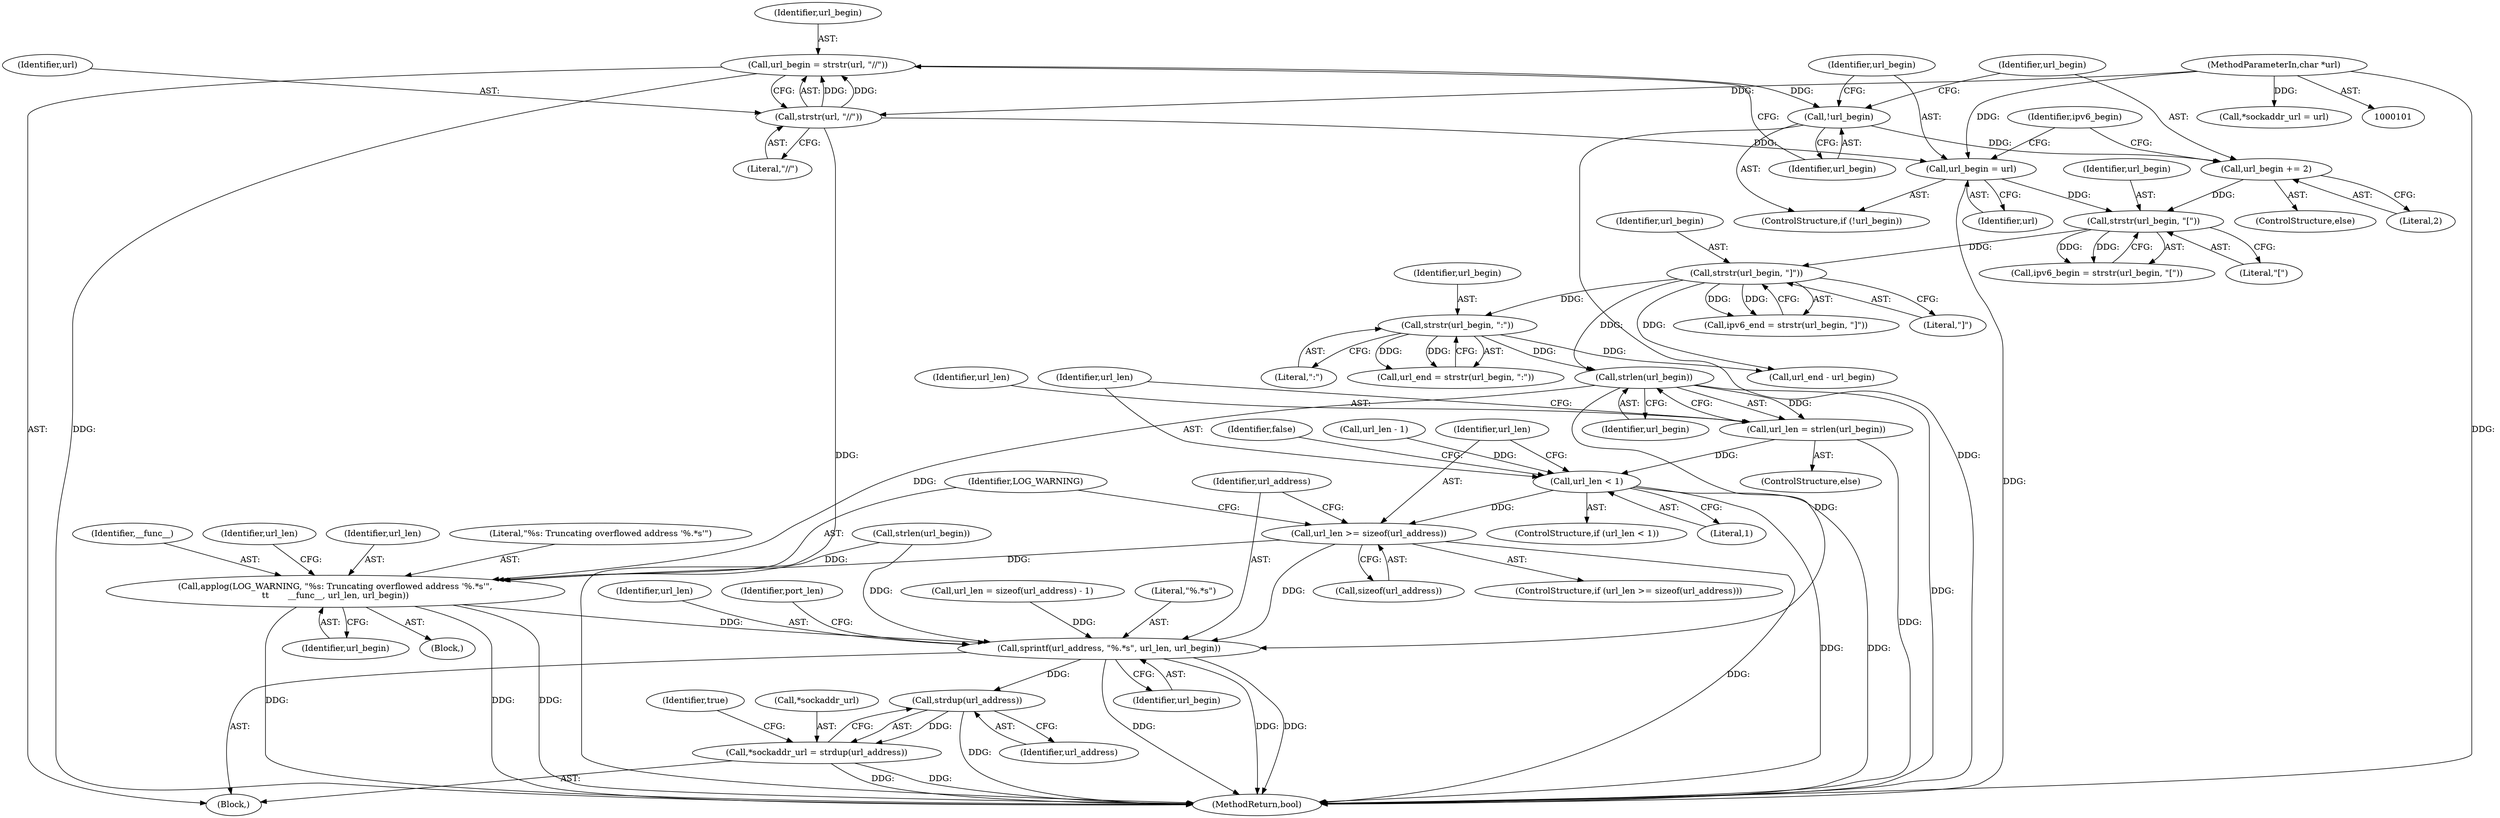 digraph "0_sgminer_b65574bef233474e915fdf18614aa211e31cc6c2@API" {
"1000199" [label="(Call,strlen(url_begin))"];
"1000166" [label="(Call,strstr(url_begin, \":\"))"];
"1000147" [label="(Call,strstr(url_begin, \"]\"))"];
"1000142" [label="(Call,strstr(url_begin, \"[\"))"];
"1000133" [label="(Call,url_begin = url)"];
"1000127" [label="(Call,strstr(url, \"//\"))"];
"1000102" [label="(MethodParameterIn,char *url)"];
"1000137" [label="(Call,url_begin += 2)"];
"1000131" [label="(Call,!url_begin)"];
"1000125" [label="(Call,url_begin = strstr(url, \"//\"))"];
"1000197" [label="(Call,url_len = strlen(url_begin))"];
"1000202" [label="(Call,url_len < 1)"];
"1000208" [label="(Call,url_len >= sizeof(url_address))"];
"1000213" [label="(Call,applog(LOG_WARNING, \"%s: Truncating overflowed address '%.*s'\",\n\t\t       __func__, url_len, url_begin))"];
"1000225" [label="(Call,sprintf(url_address, \"%.*s\", url_len, url_begin))"];
"1000263" [label="(Call,strdup(url_address))"];
"1000260" [label="(Call,*sockaddr_url = strdup(url_address))"];
"1000166" [label="(Call,strstr(url_begin, \":\"))"];
"1000217" [label="(Identifier,url_len)"];
"1000135" [label="(Identifier,url)"];
"1000226" [label="(Identifier,url_address)"];
"1000219" [label="(Call,url_len = sizeof(url_address) - 1)"];
"1000198" [label="(Identifier,url_len)"];
"1000263" [label="(Call,strdup(url_address))"];
"1000138" [label="(Identifier,url_begin)"];
"1000197" [label="(Call,url_len = strlen(url_begin))"];
"1000129" [label="(Literal,\"//\")"];
"1000128" [label="(Identifier,url)"];
"1000261" [label="(Call,*sockaddr_url)"];
"1000225" [label="(Call,sprintf(url_address, \"%.*s\", url_len, url_begin))"];
"1000215" [label="(Literal,\"%s: Truncating overflowed address '%.*s'\")"];
"1000142" [label="(Call,strstr(url_begin, \"[\"))"];
"1000201" [label="(ControlStructure,if (url_len < 1))"];
"1000127" [label="(Call,strstr(url, \"//\"))"];
"1000132" [label="(Identifier,url_begin)"];
"1000213" [label="(Call,applog(LOG_WARNING, \"%s: Truncating overflowed address '%.*s'\",\n\t\t       __func__, url_len, url_begin))"];
"1000130" [label="(ControlStructure,if (!url_begin))"];
"1000199" [label="(Call,strlen(url_begin))"];
"1000204" [label="(Literal,1)"];
"1000266" [label="(Identifier,true)"];
"1000214" [label="(Identifier,LOG_WARNING)"];
"1000148" [label="(Identifier,url_begin)"];
"1000203" [label="(Identifier,url_len)"];
"1000136" [label="(ControlStructure,else)"];
"1000209" [label="(Identifier,url_len)"];
"1000125" [label="(Call,url_begin = strstr(url, \"//\"))"];
"1000216" [label="(Identifier,__func__)"];
"1000229" [label="(Identifier,url_begin)"];
"1000168" [label="(Literal,\":\")"];
"1000140" [label="(Call,ipv6_begin = strstr(url_begin, \"[\"))"];
"1000143" [label="(Identifier,url_begin)"];
"1000200" [label="(Identifier,url_begin)"];
"1000264" [label="(Identifier,url_address)"];
"1000167" [label="(Identifier,url_begin)"];
"1000134" [label="(Identifier,url_begin)"];
"1000196" [label="(ControlStructure,else)"];
"1000131" [label="(Call,!url_begin)"];
"1000206" [label="(Identifier,false)"];
"1000174" [label="(Call,url_end - url_begin)"];
"1000210" [label="(Call,sizeof(url_address))"];
"1000149" [label="(Literal,\"]\")"];
"1000121" [label="(Call,*sockaddr_url = url)"];
"1000133" [label="(Call,url_begin = url)"];
"1000102" [label="(MethodParameterIn,char *url)"];
"1000164" [label="(Call,url_end = strstr(url_begin, \":\"))"];
"1000260" [label="(Call,*sockaddr_url = strdup(url_address))"];
"1000182" [label="(Call,url_len - 1)"];
"1000141" [label="(Identifier,ipv6_begin)"];
"1000208" [label="(Call,url_len >= sizeof(url_address))"];
"1000220" [label="(Identifier,url_len)"];
"1000227" [label="(Literal,\"%.*s\")"];
"1000147" [label="(Call,strstr(url_begin, \"]\"))"];
"1000218" [label="(Identifier,url_begin)"];
"1000145" [label="(Call,ipv6_end = strstr(url_begin, \"]\"))"];
"1000126" [label="(Identifier,url_begin)"];
"1000180" [label="(Call,strlen(url_begin))"];
"1000105" [label="(Block,)"];
"1000212" [label="(Block,)"];
"1000139" [label="(Literal,2)"];
"1000207" [label="(ControlStructure,if (url_len >= sizeof(url_address)))"];
"1000228" [label="(Identifier,url_len)"];
"1000267" [label="(MethodReturn,bool)"];
"1000144" [label="(Literal,\"[\")"];
"1000137" [label="(Call,url_begin += 2)"];
"1000231" [label="(Identifier,port_len)"];
"1000202" [label="(Call,url_len < 1)"];
"1000199" -> "1000197"  [label="AST: "];
"1000199" -> "1000200"  [label="CFG: "];
"1000200" -> "1000199"  [label="AST: "];
"1000197" -> "1000199"  [label="CFG: "];
"1000199" -> "1000267"  [label="DDG: "];
"1000199" -> "1000197"  [label="DDG: "];
"1000166" -> "1000199"  [label="DDG: "];
"1000147" -> "1000199"  [label="DDG: "];
"1000199" -> "1000213"  [label="DDG: "];
"1000199" -> "1000225"  [label="DDG: "];
"1000166" -> "1000164"  [label="AST: "];
"1000166" -> "1000168"  [label="CFG: "];
"1000167" -> "1000166"  [label="AST: "];
"1000168" -> "1000166"  [label="AST: "];
"1000164" -> "1000166"  [label="CFG: "];
"1000166" -> "1000164"  [label="DDG: "];
"1000166" -> "1000164"  [label="DDG: "];
"1000147" -> "1000166"  [label="DDG: "];
"1000166" -> "1000174"  [label="DDG: "];
"1000147" -> "1000145"  [label="AST: "];
"1000147" -> "1000149"  [label="CFG: "];
"1000148" -> "1000147"  [label="AST: "];
"1000149" -> "1000147"  [label="AST: "];
"1000145" -> "1000147"  [label="CFG: "];
"1000147" -> "1000145"  [label="DDG: "];
"1000147" -> "1000145"  [label="DDG: "];
"1000142" -> "1000147"  [label="DDG: "];
"1000147" -> "1000174"  [label="DDG: "];
"1000142" -> "1000140"  [label="AST: "];
"1000142" -> "1000144"  [label="CFG: "];
"1000143" -> "1000142"  [label="AST: "];
"1000144" -> "1000142"  [label="AST: "];
"1000140" -> "1000142"  [label="CFG: "];
"1000142" -> "1000140"  [label="DDG: "];
"1000142" -> "1000140"  [label="DDG: "];
"1000133" -> "1000142"  [label="DDG: "];
"1000137" -> "1000142"  [label="DDG: "];
"1000133" -> "1000130"  [label="AST: "];
"1000133" -> "1000135"  [label="CFG: "];
"1000134" -> "1000133"  [label="AST: "];
"1000135" -> "1000133"  [label="AST: "];
"1000141" -> "1000133"  [label="CFG: "];
"1000133" -> "1000267"  [label="DDG: "];
"1000127" -> "1000133"  [label="DDG: "];
"1000102" -> "1000133"  [label="DDG: "];
"1000127" -> "1000125"  [label="AST: "];
"1000127" -> "1000129"  [label="CFG: "];
"1000128" -> "1000127"  [label="AST: "];
"1000129" -> "1000127"  [label="AST: "];
"1000125" -> "1000127"  [label="CFG: "];
"1000127" -> "1000267"  [label="DDG: "];
"1000127" -> "1000125"  [label="DDG: "];
"1000127" -> "1000125"  [label="DDG: "];
"1000102" -> "1000127"  [label="DDG: "];
"1000102" -> "1000101"  [label="AST: "];
"1000102" -> "1000267"  [label="DDG: "];
"1000102" -> "1000121"  [label="DDG: "];
"1000137" -> "1000136"  [label="AST: "];
"1000137" -> "1000139"  [label="CFG: "];
"1000138" -> "1000137"  [label="AST: "];
"1000139" -> "1000137"  [label="AST: "];
"1000141" -> "1000137"  [label="CFG: "];
"1000131" -> "1000137"  [label="DDG: "];
"1000131" -> "1000130"  [label="AST: "];
"1000131" -> "1000132"  [label="CFG: "];
"1000132" -> "1000131"  [label="AST: "];
"1000134" -> "1000131"  [label="CFG: "];
"1000138" -> "1000131"  [label="CFG: "];
"1000131" -> "1000267"  [label="DDG: "];
"1000125" -> "1000131"  [label="DDG: "];
"1000125" -> "1000105"  [label="AST: "];
"1000126" -> "1000125"  [label="AST: "];
"1000132" -> "1000125"  [label="CFG: "];
"1000125" -> "1000267"  [label="DDG: "];
"1000197" -> "1000196"  [label="AST: "];
"1000198" -> "1000197"  [label="AST: "];
"1000203" -> "1000197"  [label="CFG: "];
"1000197" -> "1000267"  [label="DDG: "];
"1000197" -> "1000202"  [label="DDG: "];
"1000202" -> "1000201"  [label="AST: "];
"1000202" -> "1000204"  [label="CFG: "];
"1000203" -> "1000202"  [label="AST: "];
"1000204" -> "1000202"  [label="AST: "];
"1000206" -> "1000202"  [label="CFG: "];
"1000209" -> "1000202"  [label="CFG: "];
"1000202" -> "1000267"  [label="DDG: "];
"1000202" -> "1000267"  [label="DDG: "];
"1000182" -> "1000202"  [label="DDG: "];
"1000202" -> "1000208"  [label="DDG: "];
"1000208" -> "1000207"  [label="AST: "];
"1000208" -> "1000210"  [label="CFG: "];
"1000209" -> "1000208"  [label="AST: "];
"1000210" -> "1000208"  [label="AST: "];
"1000214" -> "1000208"  [label="CFG: "];
"1000226" -> "1000208"  [label="CFG: "];
"1000208" -> "1000267"  [label="DDG: "];
"1000208" -> "1000213"  [label="DDG: "];
"1000208" -> "1000225"  [label="DDG: "];
"1000213" -> "1000212"  [label="AST: "];
"1000213" -> "1000218"  [label="CFG: "];
"1000214" -> "1000213"  [label="AST: "];
"1000215" -> "1000213"  [label="AST: "];
"1000216" -> "1000213"  [label="AST: "];
"1000217" -> "1000213"  [label="AST: "];
"1000218" -> "1000213"  [label="AST: "];
"1000220" -> "1000213"  [label="CFG: "];
"1000213" -> "1000267"  [label="DDG: "];
"1000213" -> "1000267"  [label="DDG: "];
"1000213" -> "1000267"  [label="DDG: "];
"1000180" -> "1000213"  [label="DDG: "];
"1000213" -> "1000225"  [label="DDG: "];
"1000225" -> "1000105"  [label="AST: "];
"1000225" -> "1000229"  [label="CFG: "];
"1000226" -> "1000225"  [label="AST: "];
"1000227" -> "1000225"  [label="AST: "];
"1000228" -> "1000225"  [label="AST: "];
"1000229" -> "1000225"  [label="AST: "];
"1000231" -> "1000225"  [label="CFG: "];
"1000225" -> "1000267"  [label="DDG: "];
"1000225" -> "1000267"  [label="DDG: "];
"1000225" -> "1000267"  [label="DDG: "];
"1000219" -> "1000225"  [label="DDG: "];
"1000180" -> "1000225"  [label="DDG: "];
"1000225" -> "1000263"  [label="DDG: "];
"1000263" -> "1000260"  [label="AST: "];
"1000263" -> "1000264"  [label="CFG: "];
"1000264" -> "1000263"  [label="AST: "];
"1000260" -> "1000263"  [label="CFG: "];
"1000263" -> "1000267"  [label="DDG: "];
"1000263" -> "1000260"  [label="DDG: "];
"1000260" -> "1000105"  [label="AST: "];
"1000261" -> "1000260"  [label="AST: "];
"1000266" -> "1000260"  [label="CFG: "];
"1000260" -> "1000267"  [label="DDG: "];
"1000260" -> "1000267"  [label="DDG: "];
}
